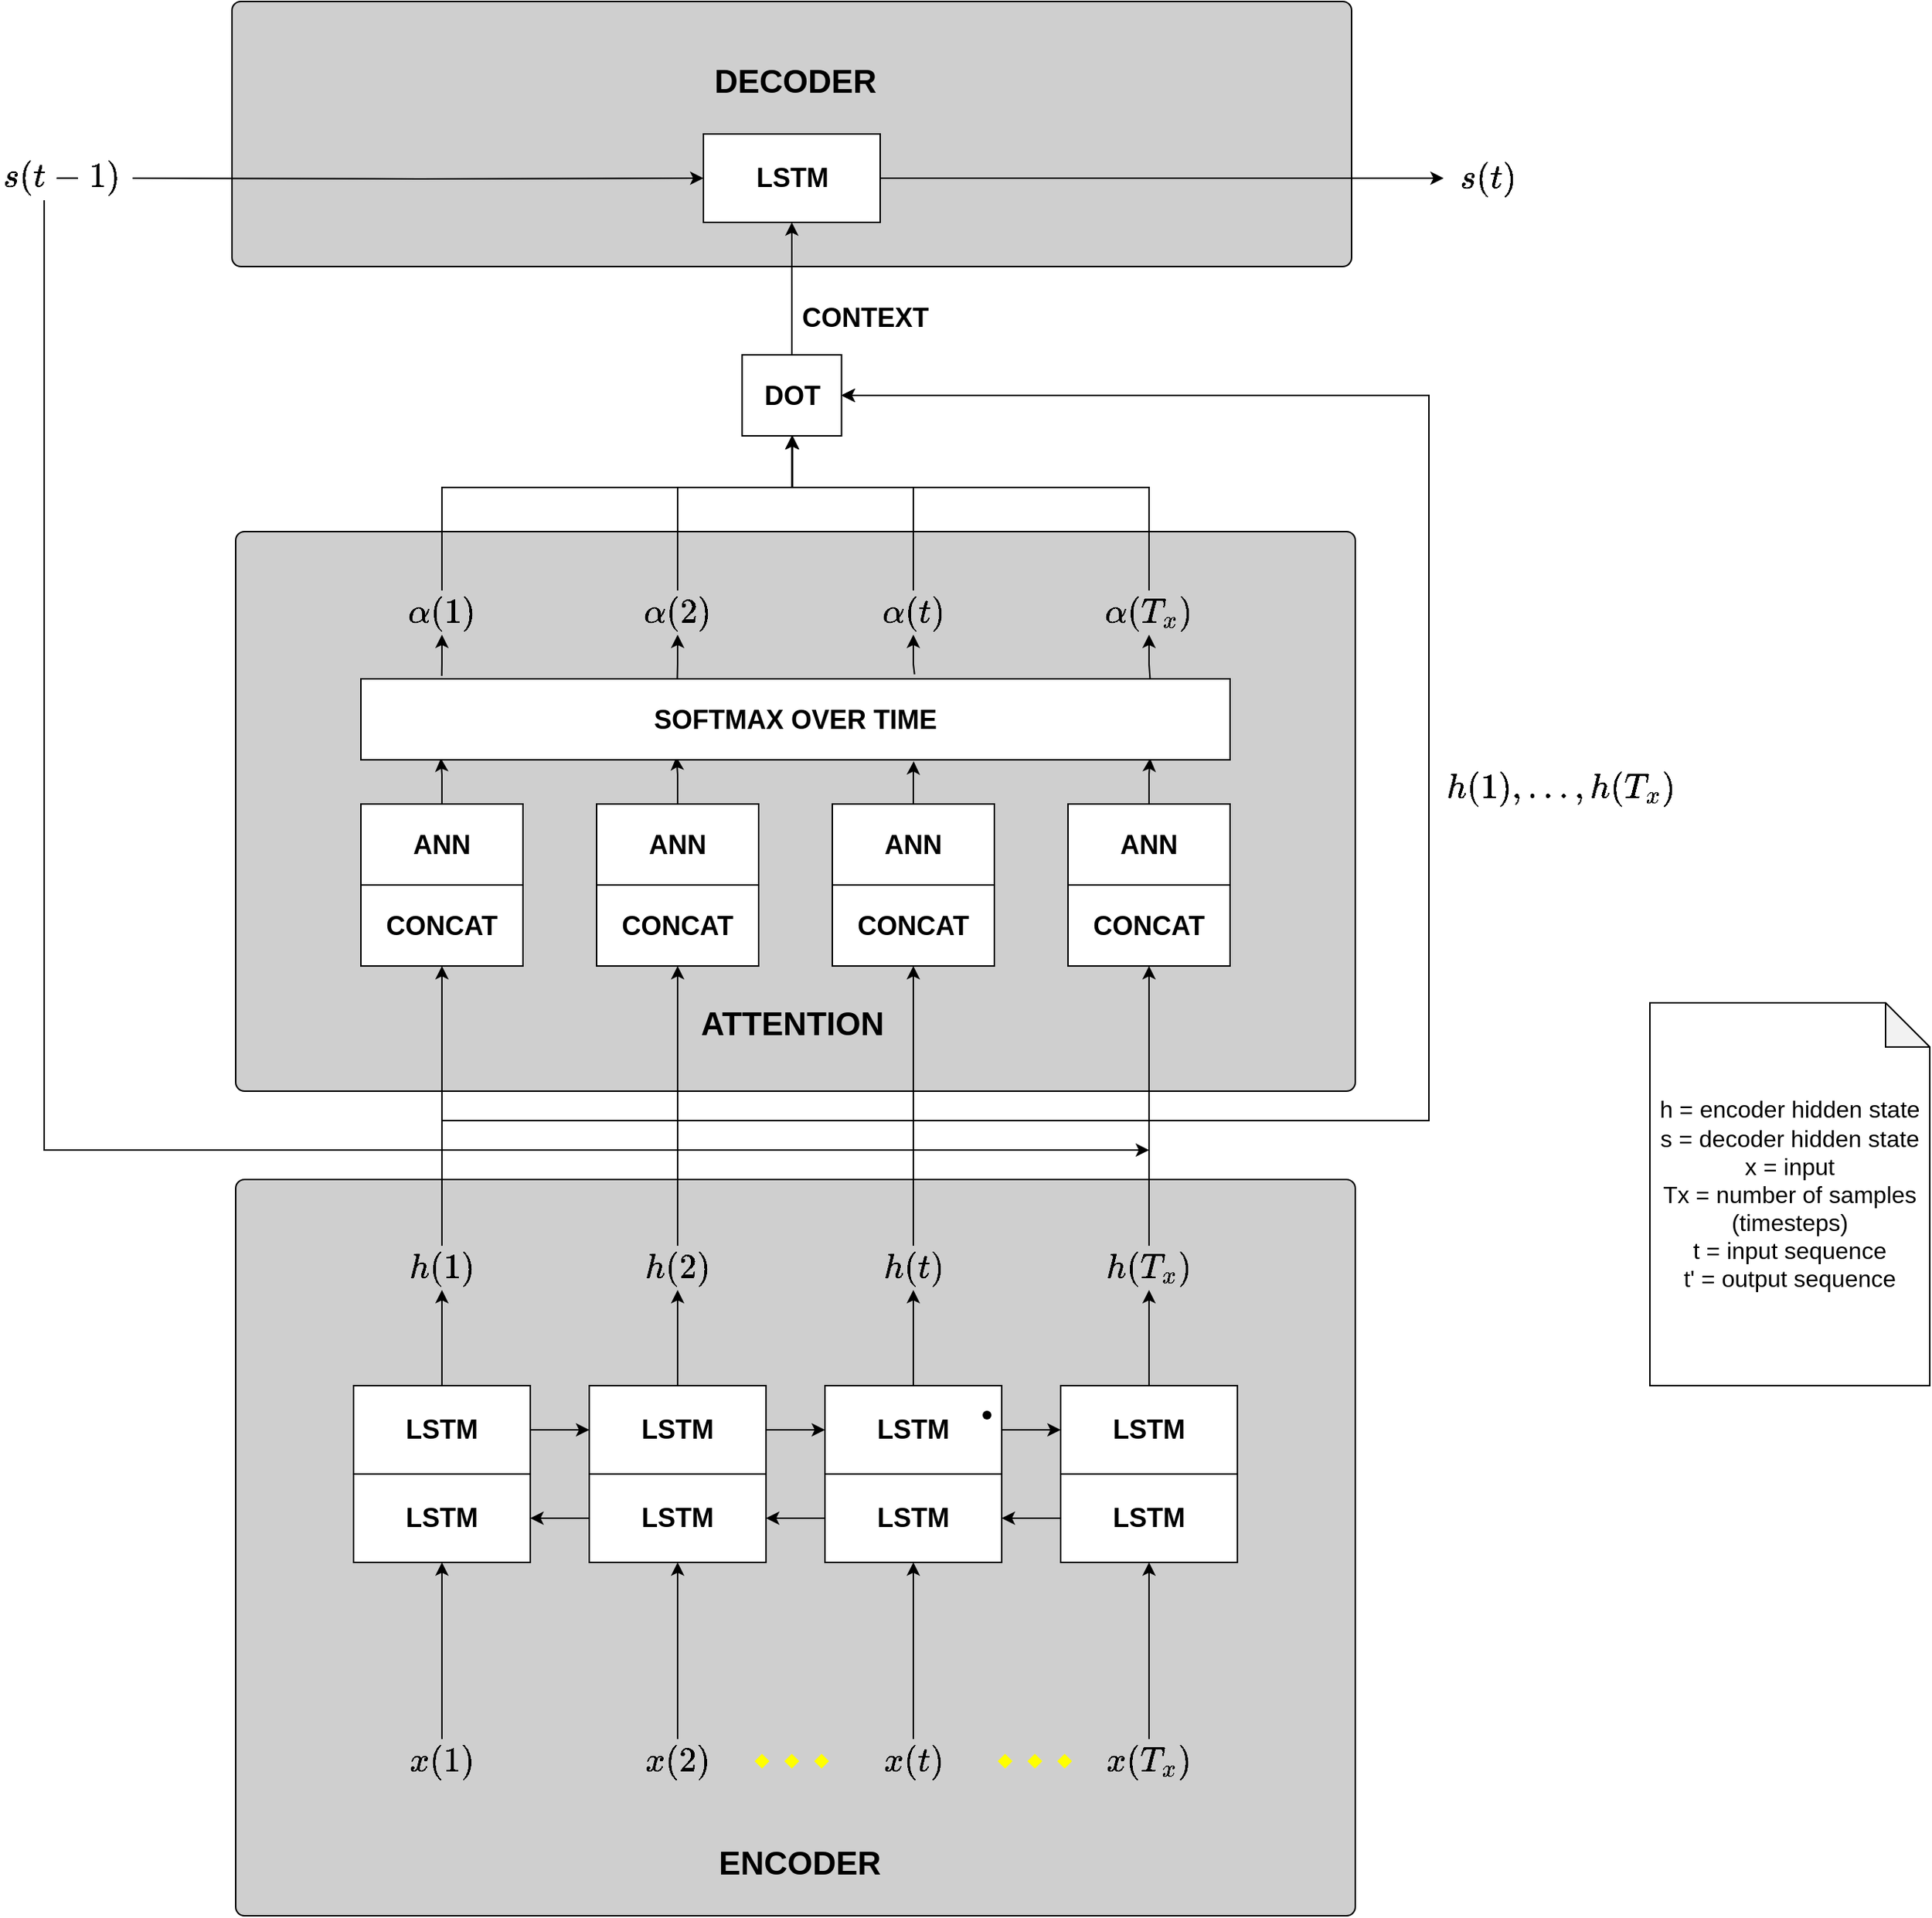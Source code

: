 <mxfile version="21.6.6" type="device">
  <diagram name="Page-1" id="e7e014a7-5840-1c2e-5031-d8a46d1fe8dd">
    <mxGraphModel dx="1793" dy="1764" grid="1" gridSize="10" guides="1" tooltips="1" connect="1" arrows="1" fold="1" page="1" pageScale="1" pageWidth="1169" pageHeight="826" background="none" math="1" shadow="0">
      <root>
        <mxCell id="0" />
        <mxCell id="1" parent="0" />
        <mxCell id="g9GSSYHI3RNmdpma8yQ5-24" value="&lt;p style=&quot;line-height: 120%;&quot;&gt;&lt;br&gt;&lt;/p&gt;" style="rounded=1;whiteSpace=wrap;html=1;arcSize=12;absoluteArcSize=1;fillColor=#CFCFCF;" parent="1" vertex="1">
          <mxGeometry x="220" y="-40" width="760" height="380" as="geometry" />
        </mxCell>
        <mxCell id="g9GSSYHI3RNmdpma8yQ5-26" value="&lt;font style=&quot;font-size: 18px;&quot;&gt;&lt;b&gt;CONCAT&lt;/b&gt;&lt;/font&gt;" style="rounded=0;whiteSpace=wrap;html=1;" parent="1" vertex="1">
          <mxGeometry x="305" y="200" width="110" height="55" as="geometry" />
        </mxCell>
        <mxCell id="g9GSSYHI3RNmdpma8yQ5-27" value="&lt;b style=&quot;border-color: var(--border-color); font-size: 18px;&quot;&gt;CONCAT&lt;/b&gt;" style="rounded=0;whiteSpace=wrap;html=1;" parent="1" vertex="1">
          <mxGeometry x="465" y="200" width="110" height="55" as="geometry" />
        </mxCell>
        <mxCell id="g9GSSYHI3RNmdpma8yQ5-28" value="&lt;b style=&quot;border-color: var(--border-color); font-size: 18px;&quot;&gt;CONCAT&lt;/b&gt;" style="rounded=0;whiteSpace=wrap;html=1;" parent="1" vertex="1">
          <mxGeometry x="625" y="200" width="110" height="55" as="geometry" />
        </mxCell>
        <mxCell id="g9GSSYHI3RNmdpma8yQ5-29" value="&lt;b style=&quot;border-color: var(--border-color); font-size: 18px;&quot;&gt;CONCAT&lt;/b&gt;" style="rounded=0;whiteSpace=wrap;html=1;" parent="1" vertex="1">
          <mxGeometry x="785" y="200" width="110" height="55" as="geometry" />
        </mxCell>
        <mxCell id="g9GSSYHI3RNmdpma8yQ5-47" style="edgeStyle=orthogonalEdgeStyle;rounded=0;orthogonalLoop=1;jettySize=auto;html=1;entryX=0.092;entryY=0.982;entryDx=0;entryDy=0;entryPerimeter=0;" parent="1" source="g9GSSYHI3RNmdpma8yQ5-30" target="g9GSSYHI3RNmdpma8yQ5-42" edge="1">
          <mxGeometry relative="1" as="geometry" />
        </mxCell>
        <mxCell id="g9GSSYHI3RNmdpma8yQ5-30" value="&lt;b style=&quot;border-color: var(--border-color); font-size: 18px;&quot;&gt;ANN&lt;/b&gt;" style="rounded=0;whiteSpace=wrap;html=1;" parent="1" vertex="1">
          <mxGeometry x="305" y="145" width="110" height="55" as="geometry" />
        </mxCell>
        <mxCell id="g9GSSYHI3RNmdpma8yQ5-45" style="edgeStyle=orthogonalEdgeStyle;rounded=0;orthogonalLoop=1;jettySize=auto;html=1;entryX=0.363;entryY=0.964;entryDx=0;entryDy=0;entryPerimeter=0;" parent="1" source="g9GSSYHI3RNmdpma8yQ5-31" target="g9GSSYHI3RNmdpma8yQ5-42" edge="1">
          <mxGeometry relative="1" as="geometry" />
        </mxCell>
        <mxCell id="g9GSSYHI3RNmdpma8yQ5-31" value="&lt;b style=&quot;border-color: var(--border-color); font-size: 18px;&quot;&gt;ANN&lt;/b&gt;" style="rounded=0;whiteSpace=wrap;html=1;" parent="1" vertex="1">
          <mxGeometry x="465" y="145" width="110" height="55" as="geometry" />
        </mxCell>
        <mxCell id="g9GSSYHI3RNmdpma8yQ5-48" style="edgeStyle=orthogonalEdgeStyle;rounded=0;orthogonalLoop=1;jettySize=auto;html=1;entryX=0.636;entryY=1.018;entryDx=0;entryDy=0;entryPerimeter=0;" parent="1" source="g9GSSYHI3RNmdpma8yQ5-32" target="g9GSSYHI3RNmdpma8yQ5-42" edge="1">
          <mxGeometry relative="1" as="geometry" />
        </mxCell>
        <mxCell id="g9GSSYHI3RNmdpma8yQ5-32" value="&lt;b style=&quot;border-color: var(--border-color); font-size: 18px;&quot;&gt;ANN&lt;/b&gt;" style="rounded=0;whiteSpace=wrap;html=1;" parent="1" vertex="1">
          <mxGeometry x="625" y="145" width="110" height="55" as="geometry" />
        </mxCell>
        <mxCell id="g9GSSYHI3RNmdpma8yQ5-49" style="edgeStyle=orthogonalEdgeStyle;rounded=0;orthogonalLoop=1;jettySize=auto;html=1;entryX=0.908;entryY=0.982;entryDx=0;entryDy=0;entryPerimeter=0;" parent="1" source="g9GSSYHI3RNmdpma8yQ5-33" target="g9GSSYHI3RNmdpma8yQ5-42" edge="1">
          <mxGeometry relative="1" as="geometry" />
        </mxCell>
        <mxCell id="g9GSSYHI3RNmdpma8yQ5-33" value="&lt;b style=&quot;border-color: var(--border-color); font-size: 18px;&quot;&gt;ANN&lt;/b&gt;" style="rounded=0;whiteSpace=wrap;html=1;" parent="1" vertex="1">
          <mxGeometry x="785" y="145" width="110" height="55" as="geometry" />
        </mxCell>
        <mxCell id="g9GSSYHI3RNmdpma8yQ5-22" value="" style="rounded=1;whiteSpace=wrap;html=1;arcSize=12;absoluteArcSize=1;fillColor=#CFCFCF;" parent="1" vertex="1">
          <mxGeometry x="220" y="400" width="760" height="500" as="geometry" />
        </mxCell>
        <mxCell id="G1SIOI9YLhnr2MAVJD6w-42" value="&lt;font style=&quot;font-size: 18px;&quot;&gt;&lt;b&gt;LSTM&lt;/b&gt;&lt;/font&gt;" style="rounded=0;whiteSpace=wrap;html=1;" parent="1" vertex="1">
          <mxGeometry x="300" y="600" width="120" height="60" as="geometry" />
        </mxCell>
        <mxCell id="G1SIOI9YLhnr2MAVJD6w-61" style="edgeStyle=orthogonalEdgeStyle;rounded=0;orthogonalLoop=1;jettySize=auto;html=1;" parent="1" source="G1SIOI9YLhnr2MAVJD6w-43" target="G1SIOI9YLhnr2MAVJD6w-42" edge="1">
          <mxGeometry relative="1" as="geometry" />
        </mxCell>
        <mxCell id="G1SIOI9YLhnr2MAVJD6w-43" value="&lt;b style=&quot;border-color: var(--border-color); font-size: 18px;&quot;&gt;LSTM&lt;/b&gt;" style="rounded=0;whiteSpace=wrap;html=1;" parent="1" vertex="1">
          <mxGeometry x="460" y="600" width="120" height="60" as="geometry" />
        </mxCell>
        <mxCell id="G1SIOI9YLhnr2MAVJD6w-60" style="edgeStyle=orthogonalEdgeStyle;rounded=0;orthogonalLoop=1;jettySize=auto;html=1;entryX=1;entryY=0.5;entryDx=0;entryDy=0;" parent="1" source="G1SIOI9YLhnr2MAVJD6w-44" target="G1SIOI9YLhnr2MAVJD6w-43" edge="1">
          <mxGeometry relative="1" as="geometry" />
        </mxCell>
        <mxCell id="G1SIOI9YLhnr2MAVJD6w-44" value="&lt;b style=&quot;border-color: var(--border-color); font-size: 18px;&quot;&gt;LSTM&lt;/b&gt;" style="rounded=0;whiteSpace=wrap;html=1;" parent="1" vertex="1">
          <mxGeometry x="620" y="600" width="120" height="60" as="geometry" />
        </mxCell>
        <mxCell id="G1SIOI9YLhnr2MAVJD6w-59" style="edgeStyle=orthogonalEdgeStyle;rounded=0;orthogonalLoop=1;jettySize=auto;html=1;entryX=1;entryY=0.5;entryDx=0;entryDy=0;" parent="1" source="G1SIOI9YLhnr2MAVJD6w-45" target="G1SIOI9YLhnr2MAVJD6w-44" edge="1">
          <mxGeometry relative="1" as="geometry" />
        </mxCell>
        <mxCell id="G1SIOI9YLhnr2MAVJD6w-45" value="&lt;b style=&quot;border-color: var(--border-color); font-size: 18px;&quot;&gt;LSTM&lt;/b&gt;" style="rounded=0;whiteSpace=wrap;html=1;" parent="1" vertex="1">
          <mxGeometry x="780" y="600" width="120" height="60" as="geometry" />
        </mxCell>
        <mxCell id="G1SIOI9YLhnr2MAVJD6w-56" style="edgeStyle=orthogonalEdgeStyle;rounded=0;orthogonalLoop=1;jettySize=auto;html=1;" parent="1" source="G1SIOI9YLhnr2MAVJD6w-51" target="G1SIOI9YLhnr2MAVJD6w-52" edge="1">
          <mxGeometry relative="1" as="geometry" />
        </mxCell>
        <mxCell id="g9GSSYHI3RNmdpma8yQ5-17" style="edgeStyle=orthogonalEdgeStyle;rounded=0;orthogonalLoop=1;jettySize=auto;html=1;entryX=0.5;entryY=1;entryDx=0;entryDy=0;" parent="1" source="G1SIOI9YLhnr2MAVJD6w-51" target="g9GSSYHI3RNmdpma8yQ5-11" edge="1">
          <mxGeometry relative="1" as="geometry" />
        </mxCell>
        <mxCell id="G1SIOI9YLhnr2MAVJD6w-51" value="&lt;b style=&quot;border-color: var(--border-color); font-size: 18px;&quot;&gt;LSTM&lt;/b&gt;" style="rounded=0;whiteSpace=wrap;html=1;" parent="1" vertex="1">
          <mxGeometry x="300" y="540" width="120" height="60" as="geometry" />
        </mxCell>
        <mxCell id="G1SIOI9YLhnr2MAVJD6w-57" style="edgeStyle=orthogonalEdgeStyle;rounded=0;orthogonalLoop=1;jettySize=auto;html=1;entryX=0;entryY=0.5;entryDx=0;entryDy=0;" parent="1" source="G1SIOI9YLhnr2MAVJD6w-52" target="G1SIOI9YLhnr2MAVJD6w-53" edge="1">
          <mxGeometry relative="1" as="geometry" />
        </mxCell>
        <mxCell id="g9GSSYHI3RNmdpma8yQ5-18" style="edgeStyle=orthogonalEdgeStyle;rounded=0;orthogonalLoop=1;jettySize=auto;html=1;entryX=0.5;entryY=1;entryDx=0;entryDy=0;" parent="1" source="G1SIOI9YLhnr2MAVJD6w-52" target="g9GSSYHI3RNmdpma8yQ5-12" edge="1">
          <mxGeometry relative="1" as="geometry" />
        </mxCell>
        <mxCell id="G1SIOI9YLhnr2MAVJD6w-52" value="&lt;b style=&quot;border-color: var(--border-color); font-size: 18px;&quot;&gt;LSTM&lt;/b&gt;" style="rounded=0;whiteSpace=wrap;html=1;" parent="1" vertex="1">
          <mxGeometry x="460" y="540" width="120" height="60" as="geometry" />
        </mxCell>
        <mxCell id="G1SIOI9YLhnr2MAVJD6w-58" style="edgeStyle=orthogonalEdgeStyle;rounded=0;orthogonalLoop=1;jettySize=auto;html=1;" parent="1" source="G1SIOI9YLhnr2MAVJD6w-53" target="G1SIOI9YLhnr2MAVJD6w-54" edge="1">
          <mxGeometry relative="1" as="geometry" />
        </mxCell>
        <mxCell id="g9GSSYHI3RNmdpma8yQ5-19" style="edgeStyle=orthogonalEdgeStyle;rounded=0;orthogonalLoop=1;jettySize=auto;html=1;entryX=0.5;entryY=1;entryDx=0;entryDy=0;" parent="1" source="G1SIOI9YLhnr2MAVJD6w-53" target="g9GSSYHI3RNmdpma8yQ5-13" edge="1">
          <mxGeometry relative="1" as="geometry" />
        </mxCell>
        <mxCell id="G1SIOI9YLhnr2MAVJD6w-53" value="&lt;b style=&quot;border-color: var(--border-color); font-size: 18px;&quot;&gt;LSTM&lt;/b&gt;" style="rounded=0;whiteSpace=wrap;html=1;" parent="1" vertex="1">
          <mxGeometry x="620" y="540" width="120" height="60" as="geometry" />
        </mxCell>
        <mxCell id="g9GSSYHI3RNmdpma8yQ5-20" style="edgeStyle=orthogonalEdgeStyle;rounded=0;orthogonalLoop=1;jettySize=auto;html=1;" parent="1" source="G1SIOI9YLhnr2MAVJD6w-54" target="g9GSSYHI3RNmdpma8yQ5-14" edge="1">
          <mxGeometry relative="1" as="geometry" />
        </mxCell>
        <mxCell id="G1SIOI9YLhnr2MAVJD6w-54" value="&lt;b style=&quot;border-color: var(--border-color); font-size: 18px;&quot;&gt;LSTM&lt;/b&gt;" style="rounded=0;whiteSpace=wrap;html=1;" parent="1" vertex="1">
          <mxGeometry x="780" y="540" width="120" height="60" as="geometry" />
        </mxCell>
        <mxCell id="g9GSSYHI3RNmdpma8yQ5-7" style="edgeStyle=orthogonalEdgeStyle;rounded=0;orthogonalLoop=1;jettySize=auto;html=1;entryX=0.5;entryY=1;entryDx=0;entryDy=0;" parent="1" source="g9GSSYHI3RNmdpma8yQ5-1" target="G1SIOI9YLhnr2MAVJD6w-42" edge="1">
          <mxGeometry relative="1" as="geometry" />
        </mxCell>
        <mxCell id="g9GSSYHI3RNmdpma8yQ5-1" value="$$x(1)$$" style="text;html=1;strokeColor=none;fillColor=none;align=center;verticalAlign=middle;whiteSpace=wrap;rounded=0;fontStyle=1;fontSize=20;" parent="1" vertex="1">
          <mxGeometry x="330" y="780" width="60" height="30" as="geometry" />
        </mxCell>
        <mxCell id="g9GSSYHI3RNmdpma8yQ5-8" style="edgeStyle=orthogonalEdgeStyle;rounded=0;orthogonalLoop=1;jettySize=auto;html=1;entryX=0.5;entryY=1;entryDx=0;entryDy=0;" parent="1" source="g9GSSYHI3RNmdpma8yQ5-2" target="G1SIOI9YLhnr2MAVJD6w-43" edge="1">
          <mxGeometry relative="1" as="geometry" />
        </mxCell>
        <mxCell id="g9GSSYHI3RNmdpma8yQ5-2" value="$$x(2)$$" style="text;html=1;strokeColor=none;fillColor=none;align=center;verticalAlign=middle;whiteSpace=wrap;rounded=0;fontStyle=1;fontSize=20;" parent="1" vertex="1">
          <mxGeometry x="490" y="780" width="60" height="30" as="geometry" />
        </mxCell>
        <mxCell id="g9GSSYHI3RNmdpma8yQ5-9" style="edgeStyle=orthogonalEdgeStyle;rounded=0;orthogonalLoop=1;jettySize=auto;html=1;" parent="1" source="g9GSSYHI3RNmdpma8yQ5-3" target="G1SIOI9YLhnr2MAVJD6w-44" edge="1">
          <mxGeometry relative="1" as="geometry" />
        </mxCell>
        <mxCell id="g9GSSYHI3RNmdpma8yQ5-3" value="$$x(t)$$" style="text;html=1;strokeColor=none;fillColor=none;align=center;verticalAlign=middle;whiteSpace=wrap;rounded=0;fontStyle=1;fontSize=20;" parent="1" vertex="1">
          <mxGeometry x="650" y="780" width="60" height="30" as="geometry" />
        </mxCell>
        <mxCell id="g9GSSYHI3RNmdpma8yQ5-10" style="edgeStyle=orthogonalEdgeStyle;rounded=0;orthogonalLoop=1;jettySize=auto;html=1;" parent="1" source="g9GSSYHI3RNmdpma8yQ5-4" target="G1SIOI9YLhnr2MAVJD6w-45" edge="1">
          <mxGeometry relative="1" as="geometry" />
        </mxCell>
        <mxCell id="g9GSSYHI3RNmdpma8yQ5-4" value="$$x(T_x)$$" style="text;html=1;strokeColor=none;fillColor=none;align=center;verticalAlign=middle;whiteSpace=wrap;rounded=0;fontStyle=1;fontSize=20;" parent="1" vertex="1">
          <mxGeometry x="810" y="780" width="60" height="30" as="geometry" />
        </mxCell>
        <mxCell id="g9GSSYHI3RNmdpma8yQ5-5" value="" style="verticalLabelPosition=bottom;verticalAlign=top;html=1;shape=mxgraph.flowchart.parallel_mode;pointerEvents=1;fillColor=none;fillStyle=solid;strokeColor=none;shadow=0;perimeterSpacing=0;fontColor=#ffffff;" parent="1" vertex="1">
          <mxGeometry x="550" y="775" width="95" height="40" as="geometry" />
        </mxCell>
        <mxCell id="g9GSSYHI3RNmdpma8yQ5-6" value="" style="verticalLabelPosition=bottom;verticalAlign=top;html=1;shape=mxgraph.flowchart.parallel_mode;pointerEvents=1;fillColor=none;fillStyle=solid;strokeColor=none;shadow=0;perimeterSpacing=0;fontColor=#ffffff;" parent="1" vertex="1">
          <mxGeometry x="715" y="775" width="95" height="40" as="geometry" />
        </mxCell>
        <mxCell id="g9GSSYHI3RNmdpma8yQ5-35" style="edgeStyle=orthogonalEdgeStyle;rounded=0;orthogonalLoop=1;jettySize=auto;html=1;entryX=0.5;entryY=1;entryDx=0;entryDy=0;" parent="1" source="g9GSSYHI3RNmdpma8yQ5-11" target="g9GSSYHI3RNmdpma8yQ5-26" edge="1">
          <mxGeometry relative="1" as="geometry" />
        </mxCell>
        <mxCell id="g9GSSYHI3RNmdpma8yQ5-65" style="edgeStyle=orthogonalEdgeStyle;rounded=0;orthogonalLoop=1;jettySize=auto;html=1;entryX=1;entryY=0.5;entryDx=0;entryDy=0;" parent="1" source="g9GSSYHI3RNmdpma8yQ5-11" target="g9GSSYHI3RNmdpma8yQ5-54" edge="1">
          <mxGeometry relative="1" as="geometry">
            <Array as="points">
              <mxPoint x="360" y="360" />
              <mxPoint x="1030" y="360" />
              <mxPoint x="1030" y="-132" />
            </Array>
          </mxGeometry>
        </mxCell>
        <mxCell id="g9GSSYHI3RNmdpma8yQ5-11" value="$$h(1)$$" style="text;html=1;strokeColor=none;fillColor=none;align=center;verticalAlign=middle;whiteSpace=wrap;rounded=0;fontStyle=1;fontSize=20;" parent="1" vertex="1">
          <mxGeometry x="330" y="445" width="60" height="30" as="geometry" />
        </mxCell>
        <mxCell id="g9GSSYHI3RNmdpma8yQ5-36" style="edgeStyle=orthogonalEdgeStyle;rounded=0;orthogonalLoop=1;jettySize=auto;html=1;" parent="1" source="g9GSSYHI3RNmdpma8yQ5-12" target="g9GSSYHI3RNmdpma8yQ5-27" edge="1">
          <mxGeometry relative="1" as="geometry" />
        </mxCell>
        <mxCell id="g9GSSYHI3RNmdpma8yQ5-64" style="edgeStyle=orthogonalEdgeStyle;rounded=0;orthogonalLoop=1;jettySize=auto;html=1;entryX=1;entryY=0.5;entryDx=0;entryDy=0;" parent="1" source="g9GSSYHI3RNmdpma8yQ5-12" target="g9GSSYHI3RNmdpma8yQ5-54" edge="1">
          <mxGeometry relative="1" as="geometry">
            <Array as="points">
              <mxPoint x="520" y="360" />
              <mxPoint x="1030" y="360" />
              <mxPoint x="1030" y="-132" />
            </Array>
          </mxGeometry>
        </mxCell>
        <mxCell id="g9GSSYHI3RNmdpma8yQ5-12" value="$$h(2)$$" style="text;html=1;strokeColor=none;fillColor=none;align=center;verticalAlign=middle;whiteSpace=wrap;rounded=0;fontStyle=1;fontSize=20;" parent="1" vertex="1">
          <mxGeometry x="490" y="445" width="60" height="30" as="geometry" />
        </mxCell>
        <mxCell id="g9GSSYHI3RNmdpma8yQ5-37" style="edgeStyle=orthogonalEdgeStyle;rounded=0;orthogonalLoop=1;jettySize=auto;html=1;" parent="1" source="g9GSSYHI3RNmdpma8yQ5-13" target="g9GSSYHI3RNmdpma8yQ5-28" edge="1">
          <mxGeometry relative="1" as="geometry" />
        </mxCell>
        <mxCell id="g9GSSYHI3RNmdpma8yQ5-63" style="edgeStyle=orthogonalEdgeStyle;rounded=0;orthogonalLoop=1;jettySize=auto;html=1;entryX=1;entryY=0.5;entryDx=0;entryDy=0;" parent="1" source="g9GSSYHI3RNmdpma8yQ5-13" target="g9GSSYHI3RNmdpma8yQ5-54" edge="1">
          <mxGeometry relative="1" as="geometry">
            <Array as="points">
              <mxPoint x="680" y="360" />
              <mxPoint x="1030" y="360" />
              <mxPoint x="1030" y="-132" />
            </Array>
          </mxGeometry>
        </mxCell>
        <mxCell id="g9GSSYHI3RNmdpma8yQ5-13" value="$$h(t)$$" style="text;html=1;strokeColor=none;fillColor=none;align=center;verticalAlign=middle;whiteSpace=wrap;rounded=0;fontStyle=1;fontSize=20;" parent="1" vertex="1">
          <mxGeometry x="650" y="445" width="60" height="30" as="geometry" />
        </mxCell>
        <mxCell id="g9GSSYHI3RNmdpma8yQ5-38" style="edgeStyle=orthogonalEdgeStyle;rounded=0;orthogonalLoop=1;jettySize=auto;html=1;" parent="1" source="g9GSSYHI3RNmdpma8yQ5-14" target="g9GSSYHI3RNmdpma8yQ5-29" edge="1">
          <mxGeometry relative="1" as="geometry" />
        </mxCell>
        <mxCell id="g9GSSYHI3RNmdpma8yQ5-62" style="edgeStyle=orthogonalEdgeStyle;rounded=0;orthogonalLoop=1;jettySize=auto;html=1;entryX=1;entryY=0.5;entryDx=0;entryDy=0;" parent="1" source="g9GSSYHI3RNmdpma8yQ5-14" target="g9GSSYHI3RNmdpma8yQ5-54" edge="1">
          <mxGeometry relative="1" as="geometry">
            <Array as="points">
              <mxPoint x="840" y="360" />
              <mxPoint x="1030" y="360" />
              <mxPoint x="1030" y="-132" />
            </Array>
          </mxGeometry>
        </mxCell>
        <mxCell id="g9GSSYHI3RNmdpma8yQ5-14" value="$$h(T_x)$$" style="text;html=1;strokeColor=none;fillColor=none;align=center;verticalAlign=middle;whiteSpace=wrap;rounded=0;fontStyle=1;fontSize=20;" parent="1" vertex="1">
          <mxGeometry x="810" y="445" width="60" height="30" as="geometry" />
        </mxCell>
        <mxCell id="g9GSSYHI3RNmdpma8yQ5-21" value="&lt;font style=&quot;font-size: 16px;&quot;&gt;h = encoder hidden state&lt;br&gt;s = decoder hidden state&lt;br&gt;x = input&lt;br&gt;Tx = number of samples (timesteps)&lt;br&gt;t = input sequence&lt;br&gt;t&#39; = output sequence&lt;br&gt;&lt;/font&gt;" style="shape=note;whiteSpace=wrap;html=1;backgroundOutline=1;darkOpacity=0.05;" parent="1" vertex="1">
          <mxGeometry x="1180" y="280" width="190" height="260" as="geometry" />
        </mxCell>
        <mxCell id="g9GSSYHI3RNmdpma8yQ5-23" value="&lt;font style=&quot;font-size: 22px;&quot;&gt;&amp;nbsp;ENCODER&lt;/font&gt;" style="text;html=1;strokeColor=none;fillColor=none;align=center;verticalAlign=middle;whiteSpace=wrap;rounded=0;fontStyle=1" parent="1" vertex="1">
          <mxGeometry x="515" y="850" width="170" height="30" as="geometry" />
        </mxCell>
        <mxCell id="g9GSSYHI3RNmdpma8yQ5-25" value="" style="rounded=1;whiteSpace=wrap;html=1;arcSize=12;absoluteArcSize=1;fillColor=#CFCFCF;" parent="1" vertex="1">
          <mxGeometry x="217.5" y="-400" width="760" height="180" as="geometry" />
        </mxCell>
        <mxCell id="g9GSSYHI3RNmdpma8yQ5-34" value="&lt;font style=&quot;font-size: 22px;&quot;&gt;ATTENTION&lt;/font&gt;" style="text;html=1;strokeColor=none;fillColor=none;align=center;verticalAlign=middle;whiteSpace=wrap;rounded=0;fontStyle=1" parent="1" vertex="1">
          <mxGeometry x="512.5" y="280" width="170" height="30" as="geometry" />
        </mxCell>
        <mxCell id="g9GSSYHI3RNmdpma8yQ5-41" style="edgeStyle=orthogonalEdgeStyle;rounded=0;orthogonalLoop=1;jettySize=auto;html=1;" parent="1" edge="1">
          <mxGeometry relative="1" as="geometry">
            <mxPoint x="840" y="380" as="targetPoint" />
            <Array as="points">
              <mxPoint x="90" y="380" />
              <mxPoint x="840" y="380" />
            </Array>
            <mxPoint x="90" y="-265" as="sourcePoint" />
          </mxGeometry>
        </mxCell>
        <mxCell id="g9GSSYHI3RNmdpma8yQ5-66" style="edgeStyle=orthogonalEdgeStyle;rounded=0;orthogonalLoop=1;jettySize=auto;html=1;" parent="1" target="g9GSSYHI3RNmdpma8yQ5-60" edge="1">
          <mxGeometry relative="1" as="geometry">
            <mxPoint x="150" y="-280" as="sourcePoint" />
          </mxGeometry>
        </mxCell>
        <mxCell id="g9GSSYHI3RNmdpma8yQ5-42" value="&lt;b style=&quot;border-color: var(--border-color); font-size: 18px;&quot;&gt;SOFTMAX OVER TIME&lt;/b&gt;" style="rounded=0;whiteSpace=wrap;html=1;" parent="1" vertex="1">
          <mxGeometry x="305" y="60" width="590" height="55" as="geometry" />
        </mxCell>
        <mxCell id="g9GSSYHI3RNmdpma8yQ5-55" style="edgeStyle=orthogonalEdgeStyle;rounded=0;orthogonalLoop=1;jettySize=auto;html=1;" parent="1" source="g9GSSYHI3RNmdpma8yQ5-50" target="g9GSSYHI3RNmdpma8yQ5-54" edge="1">
          <mxGeometry relative="1" as="geometry">
            <Array as="points">
              <mxPoint x="360" y="-70" />
              <mxPoint x="598" y="-70" />
            </Array>
          </mxGeometry>
        </mxCell>
        <mxCell id="g9GSSYHI3RNmdpma8yQ5-71" style="edgeStyle=orthogonalEdgeStyle;rounded=0;orthogonalLoop=1;jettySize=auto;html=1;entryX=0.093;entryY=-0.036;entryDx=0;entryDy=0;entryPerimeter=0;endArrow=none;endFill=0;startArrow=classic;startFill=1;" parent="1" source="g9GSSYHI3RNmdpma8yQ5-50" target="g9GSSYHI3RNmdpma8yQ5-42" edge="1">
          <mxGeometry relative="1" as="geometry" />
        </mxCell>
        <mxCell id="g9GSSYHI3RNmdpma8yQ5-50" value="$$\alpha(1)$$" style="text;html=1;strokeColor=none;fillColor=none;align=center;verticalAlign=middle;whiteSpace=wrap;rounded=0;fontStyle=1;fontSize=20;" parent="1" vertex="1">
          <mxGeometry x="330" width="60" height="30" as="geometry" />
        </mxCell>
        <mxCell id="g9GSSYHI3RNmdpma8yQ5-56" style="edgeStyle=orthogonalEdgeStyle;rounded=0;orthogonalLoop=1;jettySize=auto;html=1;" parent="1" source="g9GSSYHI3RNmdpma8yQ5-51" target="g9GSSYHI3RNmdpma8yQ5-54" edge="1">
          <mxGeometry relative="1" as="geometry">
            <Array as="points">
              <mxPoint x="520" y="-70" />
              <mxPoint x="598" y="-70" />
            </Array>
          </mxGeometry>
        </mxCell>
        <mxCell id="g9GSSYHI3RNmdpma8yQ5-72" style="edgeStyle=orthogonalEdgeStyle;rounded=0;orthogonalLoop=1;jettySize=auto;html=1;entryX=0.364;entryY=0;entryDx=0;entryDy=0;entryPerimeter=0;startArrow=classic;startFill=1;endArrow=none;endFill=0;" parent="1" source="g9GSSYHI3RNmdpma8yQ5-51" target="g9GSSYHI3RNmdpma8yQ5-42" edge="1">
          <mxGeometry relative="1" as="geometry" />
        </mxCell>
        <mxCell id="g9GSSYHI3RNmdpma8yQ5-51" value="$$\alpha(2)$$" style="text;html=1;strokeColor=none;fillColor=none;align=center;verticalAlign=middle;whiteSpace=wrap;rounded=0;fontStyle=1;fontSize=20;" parent="1" vertex="1">
          <mxGeometry x="490" width="60" height="30" as="geometry" />
        </mxCell>
        <mxCell id="g9GSSYHI3RNmdpma8yQ5-57" style="edgeStyle=orthogonalEdgeStyle;rounded=0;orthogonalLoop=1;jettySize=auto;html=1;entryX=0.5;entryY=1;entryDx=0;entryDy=0;" parent="1" source="g9GSSYHI3RNmdpma8yQ5-52" target="g9GSSYHI3RNmdpma8yQ5-54" edge="1">
          <mxGeometry relative="1" as="geometry">
            <Array as="points">
              <mxPoint x="680" y="-70" />
              <mxPoint x="598" y="-70" />
            </Array>
          </mxGeometry>
        </mxCell>
        <mxCell id="g9GSSYHI3RNmdpma8yQ5-73" style="edgeStyle=orthogonalEdgeStyle;rounded=0;orthogonalLoop=1;jettySize=auto;html=1;entryX=0.637;entryY=-0.055;entryDx=0;entryDy=0;entryPerimeter=0;startArrow=classic;startFill=1;endArrow=none;endFill=0;" parent="1" source="g9GSSYHI3RNmdpma8yQ5-52" target="g9GSSYHI3RNmdpma8yQ5-42" edge="1">
          <mxGeometry relative="1" as="geometry" />
        </mxCell>
        <mxCell id="g9GSSYHI3RNmdpma8yQ5-52" value="$$\alpha(t)$$" style="text;html=1;strokeColor=none;fillColor=none;align=center;verticalAlign=middle;whiteSpace=wrap;rounded=0;fontStyle=1;fontSize=20;" parent="1" vertex="1">
          <mxGeometry x="650" width="60" height="30" as="geometry" />
        </mxCell>
        <mxCell id="g9GSSYHI3RNmdpma8yQ5-58" style="edgeStyle=orthogonalEdgeStyle;rounded=0;orthogonalLoop=1;jettySize=auto;html=1;entryX=0.5;entryY=1;entryDx=0;entryDy=0;" parent="1" source="g9GSSYHI3RNmdpma8yQ5-53" target="g9GSSYHI3RNmdpma8yQ5-54" edge="1">
          <mxGeometry relative="1" as="geometry">
            <Array as="points">
              <mxPoint x="840" y="-70" />
              <mxPoint x="598" y="-70" />
            </Array>
          </mxGeometry>
        </mxCell>
        <mxCell id="g9GSSYHI3RNmdpma8yQ5-75" style="edgeStyle=orthogonalEdgeStyle;rounded=0;orthogonalLoop=1;jettySize=auto;html=1;entryX=0.908;entryY=0;entryDx=0;entryDy=0;entryPerimeter=0;startArrow=classic;startFill=1;endArrow=none;endFill=0;" parent="1" source="g9GSSYHI3RNmdpma8yQ5-53" target="g9GSSYHI3RNmdpma8yQ5-42" edge="1">
          <mxGeometry relative="1" as="geometry" />
        </mxCell>
        <mxCell id="g9GSSYHI3RNmdpma8yQ5-53" value="$$\alpha(T_x)$$" style="text;html=1;strokeColor=none;fillColor=none;align=center;verticalAlign=middle;whiteSpace=wrap;rounded=0;fontStyle=1;fontSize=20;" parent="1" vertex="1">
          <mxGeometry x="810" width="60" height="30" as="geometry" />
        </mxCell>
        <mxCell id="g9GSSYHI3RNmdpma8yQ5-61" style="edgeStyle=orthogonalEdgeStyle;rounded=0;orthogonalLoop=1;jettySize=auto;html=1;entryX=0.5;entryY=1;entryDx=0;entryDy=0;" parent="1" source="g9GSSYHI3RNmdpma8yQ5-54" target="g9GSSYHI3RNmdpma8yQ5-60" edge="1">
          <mxGeometry relative="1" as="geometry" />
        </mxCell>
        <mxCell id="g9GSSYHI3RNmdpma8yQ5-54" value="&lt;font style=&quot;font-size: 18px;&quot;&gt;&lt;b&gt;DOT&lt;/b&gt;&lt;/font&gt;" style="rounded=0;whiteSpace=wrap;html=1;" parent="1" vertex="1">
          <mxGeometry x="563.75" y="-160" width="67.5" height="55" as="geometry" />
        </mxCell>
        <mxCell id="g9GSSYHI3RNmdpma8yQ5-59" value="&lt;font style=&quot;font-size: 22px;&quot;&gt;DECODER&lt;/font&gt;" style="text;html=1;strokeColor=none;fillColor=none;align=center;verticalAlign=middle;whiteSpace=wrap;rounded=0;fontStyle=1" parent="1" vertex="1">
          <mxGeometry x="515" y="-360" width="170" height="30" as="geometry" />
        </mxCell>
        <mxCell id="g9GSSYHI3RNmdpma8yQ5-70" style="edgeStyle=orthogonalEdgeStyle;rounded=0;orthogonalLoop=1;jettySize=auto;html=1;entryX=0;entryY=0.5;entryDx=0;entryDy=0;" parent="1" source="g9GSSYHI3RNmdpma8yQ5-60" target="g9GSSYHI3RNmdpma8yQ5-69" edge="1">
          <mxGeometry relative="1" as="geometry" />
        </mxCell>
        <mxCell id="g9GSSYHI3RNmdpma8yQ5-60" value="&lt;b style=&quot;border-color: var(--border-color); font-size: 18px;&quot;&gt;LSTM&lt;/b&gt;" style="rounded=0;whiteSpace=wrap;html=1;" parent="1" vertex="1">
          <mxGeometry x="537.5" y="-310" width="120" height="60" as="geometry" />
        </mxCell>
        <mxCell id="g9GSSYHI3RNmdpma8yQ5-67" value="&lt;span style=&quot;color: rgb(0, 0, 0); font-family: Helvetica; font-size: 20px; font-style: normal; font-variant-ligatures: normal; font-variant-caps: normal; font-weight: 700; letter-spacing: normal; orphans: 2; text-align: center; text-indent: 0px; text-transform: none; widows: 2; word-spacing: 0px; -webkit-text-stroke-width: 0px; background-color: rgb(251, 251, 251); text-decoration-thickness: initial; text-decoration-style: initial; text-decoration-color: initial; float: none; display: inline !important;&quot;&gt;$$h(1),...,h(T_x)$$&lt;/span&gt;" style="text;whiteSpace=wrap;html=1;" parent="1" vertex="1">
          <mxGeometry x="1040" y="95" width="110" height="50" as="geometry" />
        </mxCell>
        <mxCell id="g9GSSYHI3RNmdpma8yQ5-68" value="&lt;font style=&quot;font-size: 18px;&quot;&gt;CONTEXT&lt;/font&gt;" style="text;html=1;strokeColor=none;fillColor=none;align=center;verticalAlign=middle;whiteSpace=wrap;rounded=0;fontStyle=1" parent="1" vertex="1">
          <mxGeometry x="585" y="-200" width="125" height="30" as="geometry" />
        </mxCell>
        <mxCell id="g9GSSYHI3RNmdpma8yQ5-69" value="$$s(t)$$" style="text;html=1;strokeColor=none;fillColor=none;align=center;verticalAlign=middle;whiteSpace=wrap;rounded=0;fontStyle=1;fontSize=20;" parent="1" vertex="1">
          <mxGeometry x="1040" y="-295" width="60" height="30" as="geometry" />
        </mxCell>
        <mxCell id="NKMhhd05f8VNsPIddu4s-5" value="" style="shape=waypoint;sketch=0;fillStyle=solid;size=6;pointerEvents=1;points=[];fillColor=none;resizable=0;rotatable=0;perimeter=centerPerimeter;snapToPoint=1;" vertex="1" parent="1">
          <mxGeometry x="720" y="550" width="20" height="20" as="geometry" />
        </mxCell>
        <mxCell id="NKMhhd05f8VNsPIddu4s-14" value="&lt;div style=&quot;text-align: center;&quot;&gt;&lt;span style=&quot;background-color: initial; font-size: 20px;&quot;&gt;&lt;b&gt;$$s(t-1)$$&lt;/b&gt;&lt;/span&gt;&lt;/div&gt;&lt;div style=&quot;text-align: center;&quot;&gt;&lt;span style=&quot;background-color: initial; font-size: 20px;&quot;&gt;&lt;b&gt;&lt;br&gt;&lt;/b&gt;&lt;/span&gt;&lt;/div&gt;" style="text;whiteSpace=wrap;html=1;" vertex="1" parent="1">
          <mxGeometry x="60" y="-320" width="110" height="50" as="geometry" />
        </mxCell>
      </root>
    </mxGraphModel>
  </diagram>
</mxfile>
